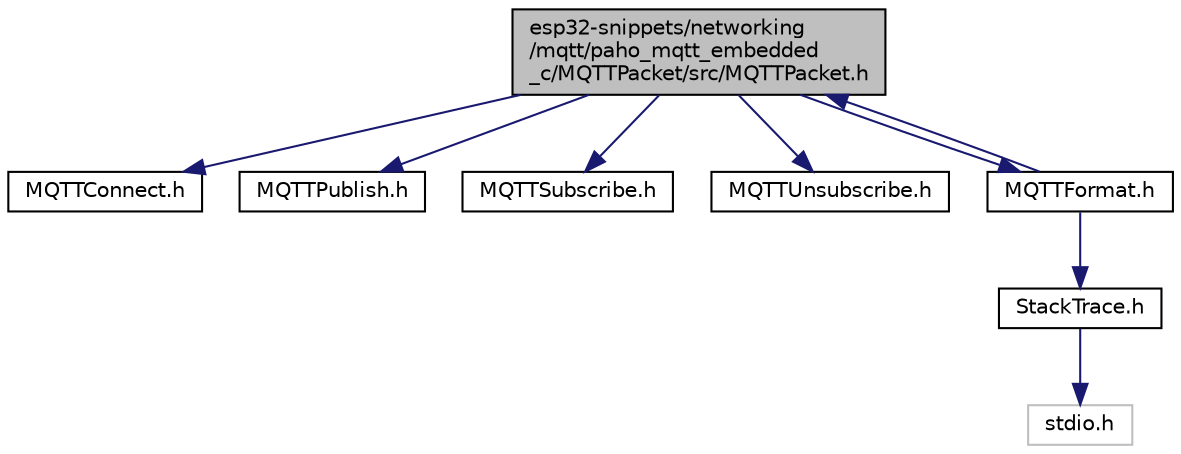 digraph "esp32-snippets/networking/mqtt/paho_mqtt_embedded_c/MQTTPacket/src/MQTTPacket.h"
{
  edge [fontname="Helvetica",fontsize="10",labelfontname="Helvetica",labelfontsize="10"];
  node [fontname="Helvetica",fontsize="10",shape=record];
  Node0 [label="esp32-snippets/networking\l/mqtt/paho_mqtt_embedded\l_c/MQTTPacket/src/MQTTPacket.h",height=0.2,width=0.4,color="black", fillcolor="grey75", style="filled", fontcolor="black"];
  Node0 -> Node1 [color="midnightblue",fontsize="10",style="solid",fontname="Helvetica"];
  Node1 [label="MQTTConnect.h",height=0.2,width=0.4,color="black", fillcolor="white", style="filled",URL="$_m_q_t_t_connect_8h.html"];
  Node0 -> Node2 [color="midnightblue",fontsize="10",style="solid",fontname="Helvetica"];
  Node2 [label="MQTTPublish.h",height=0.2,width=0.4,color="black", fillcolor="white", style="filled",URL="$_m_q_t_t_publish_8h.html"];
  Node0 -> Node3 [color="midnightblue",fontsize="10",style="solid",fontname="Helvetica"];
  Node3 [label="MQTTSubscribe.h",height=0.2,width=0.4,color="black", fillcolor="white", style="filled",URL="$_m_q_t_t_subscribe_8h.html"];
  Node0 -> Node4 [color="midnightblue",fontsize="10",style="solid",fontname="Helvetica"];
  Node4 [label="MQTTUnsubscribe.h",height=0.2,width=0.4,color="black", fillcolor="white", style="filled",URL="$_m_q_t_t_unsubscribe_8h.html"];
  Node0 -> Node5 [color="midnightblue",fontsize="10",style="solid",fontname="Helvetica"];
  Node5 [label="MQTTFormat.h",height=0.2,width=0.4,color="black", fillcolor="white", style="filled",URL="$_m_q_t_t_format_8h.html"];
  Node5 -> Node6 [color="midnightblue",fontsize="10",style="solid",fontname="Helvetica"];
  Node6 [label="StackTrace.h",height=0.2,width=0.4,color="black", fillcolor="white", style="filled",URL="$_stack_trace_8h.html"];
  Node6 -> Node7 [color="midnightblue",fontsize="10",style="solid",fontname="Helvetica"];
  Node7 [label="stdio.h",height=0.2,width=0.4,color="grey75", fillcolor="white", style="filled"];
  Node5 -> Node0 [color="midnightblue",fontsize="10",style="solid",fontname="Helvetica"];
}

